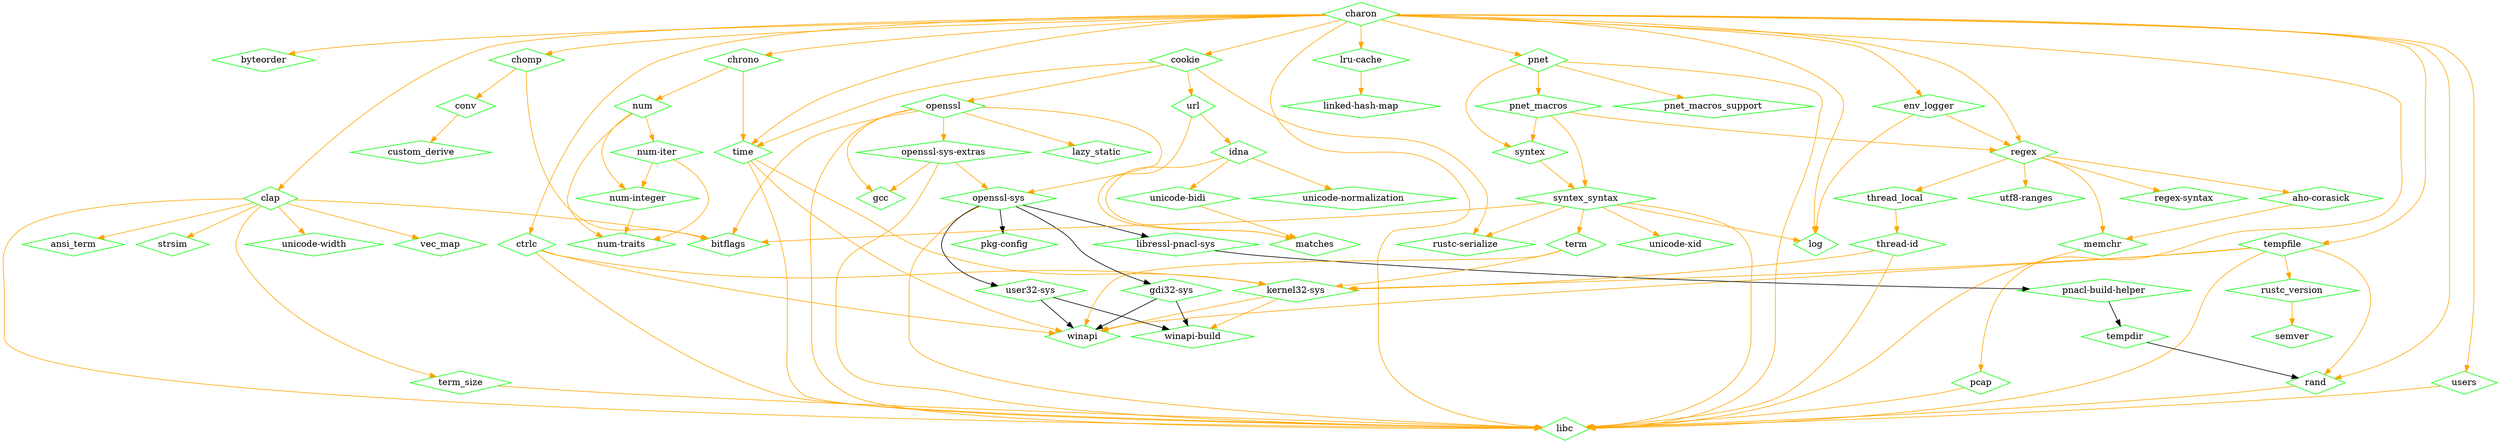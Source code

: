 digraph dependencies {
	N0[label="charon",shape=diamond,color=green];
	N1[label="byteorder",shape=diamond,color=green];
	N2[label="chomp",shape=diamond,color=green];
	N3[label="chrono",shape=diamond,color=green];
	N4[label="clap",shape=diamond,color=green];
	N5[label="cookie",shape=diamond,color=green];
	N6[label="ctrlc",shape=diamond,color=green];
	N7[label="env_logger",shape=diamond,color=green];
	N8[label="libc",shape=diamond,color=green];
	N9[label="log",shape=diamond,color=green];
	N10[label="lru-cache",shape=diamond,color=green];
	N11[label="pcap",shape=diamond,color=green];
	N12[label="pnet",shape=diamond,color=green];
	N13[label="rand",shape=diamond,color=green];
	N14[label="regex",shape=diamond,color=green];
	N15[label="tempfile",shape=diamond,color=green];
	N16[label="time",shape=diamond,color=green];
	N17[label="users",shape=diamond,color=green];
	N18[label="aho-corasick",shape=diamond,color=green];
	N19[label="memchr",shape=diamond,color=green];
	N20[label="ansi_term",shape=diamond,color=green];
	N21[label="bitflags",shape=diamond,color=green];
	N22[label="conv",shape=diamond,color=green];
	N23[label="num",shape=diamond,color=green];
	N24[label="strsim",shape=diamond,color=green];
	N25[label="term_size",shape=diamond,color=green];
	N26[label="unicode-width",shape=diamond,color=green];
	N27[label="vec_map",shape=diamond,color=green];
	N28[label="custom_derive",shape=diamond,color=green];
	N29[label="openssl",shape=diamond,color=green];
	N30[label="rustc-serialize",shape=diamond,color=green];
	N31[label="url",shape=diamond,color=green];
	N32[label="kernel32-sys",shape=diamond,color=green];
	N33[label="winapi",shape=diamond,color=green];
	N34[label="gcc",shape=diamond,color=green];
	N35[label="gdi32-sys",shape=diamond,color=green];
	N36[label="winapi-build",shape=diamond,color=green];
	N37[label="idna",shape=diamond,color=green];
	N38[label="matches",shape=diamond,color=green];
	N39[label="unicode-bidi",shape=diamond,color=green];
	N40[label="unicode-normalization",shape=diamond,color=green];
	N41[label="lazy_static",shape=diamond,color=green];
	N42[label="libressl-pnacl-sys",shape=diamond,color=green];
	N43[label="pnacl-build-helper",shape=diamond,color=green];
	N44[label="linked-hash-map",shape=diamond,color=green];
	N45[label="num-integer",shape=diamond,color=green];
	N46[label="num-iter",shape=diamond,color=green];
	N47[label="num-traits",shape=diamond,color=green];
	N48[label="openssl-sys",shape=diamond,color=green];
	N49[label="openssl-sys-extras",shape=diamond,color=green];
	N50[label="pkg-config",shape=diamond,color=green];
	N51[label="user32-sys",shape=diamond,color=green];
	N52[label="tempdir",shape=diamond,color=green];
	N53[label="pnet_macros",shape=diamond,color=green];
	N54[label="pnet_macros_support",shape=diamond,color=green];
	N55[label="syntex",shape=diamond,color=green];
	N56[label="syntex_syntax",shape=diamond,color=green];
	N57[label="regex-syntax",shape=diamond,color=green];
	N58[label="thread_local",shape=diamond,color=green];
	N59[label="utf8-ranges",shape=diamond,color=green];
	N60[label="rustc_version",shape=diamond,color=green];
	N61[label="semver",shape=diamond,color=green];
	N62[label="term",shape=diamond,color=green];
	N63[label="unicode-xid",shape=diamond,color=green];
	N64[label="thread-id",shape=diamond,color=green];
	N0 -> N1[label="",color=orange];
	N0 -> N2[label="",color=orange];
	N0 -> N3[label="",color=orange];
	N0 -> N4[label="",color=orange];
	N0 -> N5[label="",color=orange];
	N0 -> N6[label="",color=orange];
	N0 -> N7[label="",color=orange];
	N0 -> N8[label="",color=orange];
	N0 -> N9[label="",color=orange];
	N0 -> N10[label="",color=orange];
	N0 -> N11[label="",color=orange];
	N0 -> N12[label="",color=orange];
	N0 -> N13[label="",color=orange];
	N0 -> N14[label="",color=orange];
	N0 -> N15[label="",color=orange];
	N0 -> N16[label="",color=orange];
	N0 -> N17[label="",color=orange];
	N2 -> N21[label="",color=orange];
	N2 -> N22[label="",color=orange];
	N3 -> N16[label="",color=orange];
	N3 -> N23[label="",color=orange];
	N4 -> N8[label="",color=orange];
	N4 -> N20[label="",color=orange];
	N4 -> N21[label="",color=orange];
	N4 -> N24[label="",color=orange];
	N4 -> N25[label="",color=orange];
	N4 -> N26[label="",color=orange];
	N4 -> N27[label="",color=orange];
	N5 -> N16[label="",color=orange];
	N5 -> N29[label="",color=orange];
	N5 -> N30[label="",color=orange];
	N5 -> N31[label="",color=orange];
	N6 -> N8[label="",color=orange];
	N6 -> N32[label="",color=orange];
	N6 -> N33[label="",color=orange];
	N7 -> N9[label="",color=orange];
	N7 -> N14[label="",color=orange];
	N10 -> N44[label="",color=orange];
	N11 -> N8[label="",color=orange];
	N12 -> N8[label="",color=orange];
	N12 -> N53[label="",color=orange];
	N12 -> N54[label="",color=orange];
	N12 -> N55[label="",color=orange];
	N13 -> N8[label="",color=orange];
	N14 -> N18[label="",color=orange];
	N14 -> N19[label="",color=orange];
	N14 -> N57[label="",color=orange];
	N14 -> N58[label="",color=orange];
	N14 -> N59[label="",color=orange];
	N15 -> N8[label="",color=orange];
	N15 -> N13[label="",color=orange];
	N15 -> N32[label="",color=orange];
	N15 -> N33[label="",color=orange];
	N15 -> N60[label="",color=orange];
	N16 -> N8[label="",color=orange];
	N16 -> N32[label="",color=orange];
	N16 -> N33[label="",color=orange];
	N17 -> N8[label="",color=orange];
	N18 -> N19[label="",color=orange];
	N19 -> N8[label="",color=orange];
	N22 -> N28[label="",color=orange];
	N23 -> N45[label="",color=orange];
	N23 -> N46[label="",color=orange];
	N23 -> N47[label="",color=orange];
	N25 -> N8[label="",color=orange];
	N29 -> N8[label="",color=orange];
	N29 -> N21[label="",color=orange];
	N29 -> N34[label="",color=orange];
	N29 -> N41[label="",color=orange];
	N29 -> N48[label="",color=orange];
	N29 -> N49[label="",color=orange];
	N31 -> N37[label="",color=orange];
	N31 -> N38[label="",color=orange];
	N32 -> N33[label="",color=orange];
	N32 -> N36[label="",color=orange];
	N35 -> N33[label=""];
	N35 -> N36[label=""];
	N37 -> N38[label="",color=orange];
	N37 -> N39[label="",color=orange];
	N37 -> N40[label="",color=orange];
	N39 -> N38[label="",color=orange];
	N42 -> N43[label=""];
	N43 -> N52[label=""];
	N45 -> N47[label="",color=orange];
	N46 -> N45[label="",color=orange];
	N46 -> N47[label="",color=orange];
	N48 -> N8[label="",color=orange];
	N48 -> N35[label=""];
	N48 -> N42[label=""];
	N48 -> N50[label=""];
	N48 -> N51[label=""];
	N49 -> N8[label="",color=orange];
	N49 -> N34[label="",color=orange];
	N49 -> N48[label="",color=orange];
	N51 -> N33[label=""];
	N51 -> N36[label=""];
	N52 -> N13[label=""];
	N53 -> N14[label="",color=orange];
	N53 -> N55[label="",color=orange];
	N53 -> N56[label="",color=orange];
	N55 -> N56[label="",color=orange];
	N56 -> N8[label="",color=orange];
	N56 -> N9[label="",color=orange];
	N56 -> N21[label="",color=orange];
	N56 -> N30[label="",color=orange];
	N56 -> N62[label="",color=orange];
	N56 -> N63[label="",color=orange];
	N58 -> N64[label="",color=orange];
	N60 -> N61[label="",color=orange];
	N62 -> N32[label="",color=orange];
	N62 -> N33[label="",color=orange];
	N64 -> N8[label="",color=orange];
	N64 -> N32[label="",color=orange];
}

